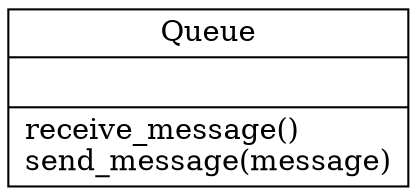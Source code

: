 digraph "classes_dot" {
rankdir=BT
charset="utf-8"
"queue.Queue" [color="black", fontcolor="black", label="{Queue|\l|receive_message()\lsend_message(message)\l}", shape="record", style="solid"];
}
